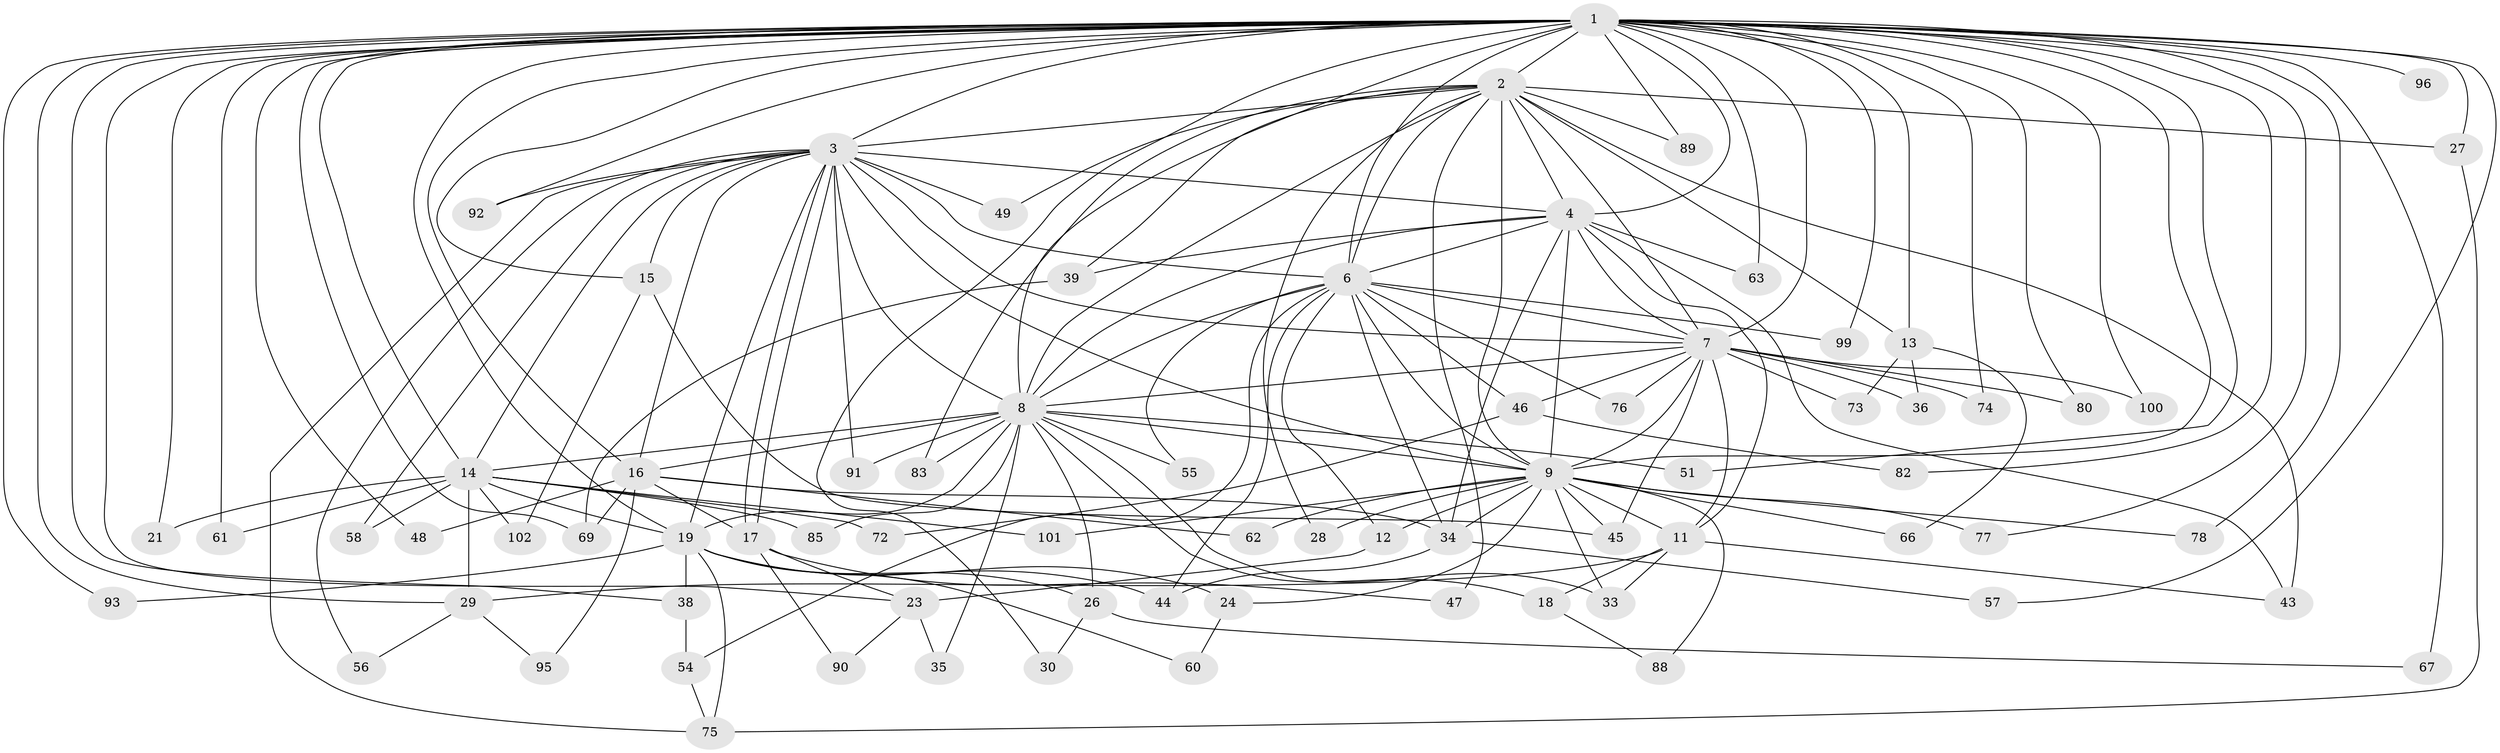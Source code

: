 // original degree distribution, {22: 0.0196078431372549, 14: 0.0196078431372549, 30: 0.00980392156862745, 18: 0.00980392156862745, 19: 0.00980392156862745, 21: 0.0196078431372549, 13: 0.00980392156862745, 6: 0.0196078431372549, 3: 0.19607843137254902, 4: 0.09803921568627451, 9: 0.0196078431372549, 11: 0.00980392156862745, 2: 0.5294117647058824, 5: 0.029411764705882353}
// Generated by graph-tools (version 1.1) at 2025/41/03/06/25 10:41:40]
// undirected, 74 vertices, 176 edges
graph export_dot {
graph [start="1"]
  node [color=gray90,style=filled];
  1 [super="+5"];
  2 [super="+10"];
  3 [super="+87"];
  4 [super="+40"];
  6 [super="+64"];
  7 [super="+52"];
  8 [super="+59"];
  9 [super="+22"];
  11 [super="+42"];
  12;
  13 [super="+25"];
  14 [super="+20"];
  15;
  16 [super="+53"];
  17 [super="+31"];
  18;
  19 [super="+37"];
  21;
  23 [super="+32"];
  24;
  26;
  27;
  28;
  29 [super="+41"];
  30;
  33 [super="+71"];
  34 [super="+65"];
  35;
  36 [super="+70"];
  38 [super="+50"];
  39;
  43 [super="+68"];
  44 [super="+81"];
  45 [super="+94"];
  46;
  47;
  48;
  49;
  51;
  54 [super="+98"];
  55;
  56;
  57;
  58;
  60;
  61;
  62;
  63;
  66;
  67 [super="+84"];
  69 [super="+79"];
  72;
  73;
  74;
  75 [super="+86"];
  76 [super="+97"];
  77;
  78;
  80;
  82;
  83;
  85;
  88;
  89;
  90;
  91;
  92;
  93;
  95;
  96;
  99;
  100;
  101;
  102;
  1 -- 2 [weight=4];
  1 -- 3 [weight=2];
  1 -- 4 [weight=2];
  1 -- 6 [weight=2];
  1 -- 7 [weight=3];
  1 -- 8 [weight=2];
  1 -- 9 [weight=2];
  1 -- 13 [weight=2];
  1 -- 21;
  1 -- 23;
  1 -- 30;
  1 -- 38 [weight=2];
  1 -- 61;
  1 -- 74;
  1 -- 77;
  1 -- 89;
  1 -- 92;
  1 -- 96 [weight=2];
  1 -- 67 [weight=2];
  1 -- 69;
  1 -- 14;
  1 -- 15;
  1 -- 78;
  1 -- 80;
  1 -- 82;
  1 -- 19;
  1 -- 27;
  1 -- 93;
  1 -- 99;
  1 -- 100;
  1 -- 48;
  1 -- 51;
  1 -- 57;
  1 -- 63;
  1 -- 16;
  1 -- 29;
  2 -- 3 [weight=2];
  2 -- 4 [weight=2];
  2 -- 6 [weight=2];
  2 -- 7 [weight=2];
  2 -- 8 [weight=2];
  2 -- 9 [weight=2];
  2 -- 13;
  2 -- 27;
  2 -- 39;
  2 -- 89;
  2 -- 47;
  2 -- 49;
  2 -- 83;
  2 -- 28;
  2 -- 43;
  3 -- 4;
  3 -- 6;
  3 -- 7;
  3 -- 8;
  3 -- 9 [weight=2];
  3 -- 14;
  3 -- 15;
  3 -- 16;
  3 -- 17;
  3 -- 17;
  3 -- 49;
  3 -- 56;
  3 -- 58;
  3 -- 75;
  3 -- 91;
  3 -- 92;
  3 -- 19;
  4 -- 6;
  4 -- 7;
  4 -- 8;
  4 -- 9 [weight=2];
  4 -- 34;
  4 -- 39;
  4 -- 43;
  4 -- 11;
  4 -- 63;
  6 -- 7;
  6 -- 8;
  6 -- 9;
  6 -- 12;
  6 -- 44;
  6 -- 46;
  6 -- 54;
  6 -- 55;
  6 -- 76 [weight=2];
  6 -- 99;
  6 -- 34;
  7 -- 8;
  7 -- 9;
  7 -- 11;
  7 -- 36 [weight=2];
  7 -- 45;
  7 -- 46;
  7 -- 73;
  7 -- 74;
  7 -- 76;
  7 -- 80;
  7 -- 100;
  8 -- 9;
  8 -- 16;
  8 -- 18;
  8 -- 19;
  8 -- 26;
  8 -- 33;
  8 -- 35;
  8 -- 51;
  8 -- 55;
  8 -- 83;
  8 -- 85;
  8 -- 91;
  8 -- 14;
  9 -- 11;
  9 -- 12;
  9 -- 24;
  9 -- 28;
  9 -- 33;
  9 -- 34;
  9 -- 62;
  9 -- 77;
  9 -- 78;
  9 -- 101;
  9 -- 66;
  9 -- 88;
  9 -- 45;
  11 -- 18;
  11 -- 29;
  11 -- 43;
  11 -- 33;
  12 -- 23;
  13 -- 73;
  13 -- 66;
  13 -- 36;
  14 -- 85;
  14 -- 101;
  14 -- 102;
  14 -- 72;
  14 -- 29;
  14 -- 19 [weight=2];
  14 -- 21;
  14 -- 58;
  14 -- 61;
  15 -- 45;
  15 -- 102;
  16 -- 48;
  16 -- 62;
  16 -- 69;
  16 -- 95;
  16 -- 17;
  16 -- 34;
  17 -- 23;
  17 -- 90;
  17 -- 47;
  18 -- 88;
  19 -- 24;
  19 -- 26;
  19 -- 44;
  19 -- 60;
  19 -- 93;
  19 -- 75;
  19 -- 38;
  23 -- 35;
  23 -- 90;
  24 -- 60;
  26 -- 30;
  26 -- 67;
  27 -- 75;
  29 -- 56;
  29 -- 95;
  34 -- 57;
  34 -- 44;
  38 -- 54;
  39 -- 69;
  46 -- 72;
  46 -- 82;
  54 -- 75;
}

